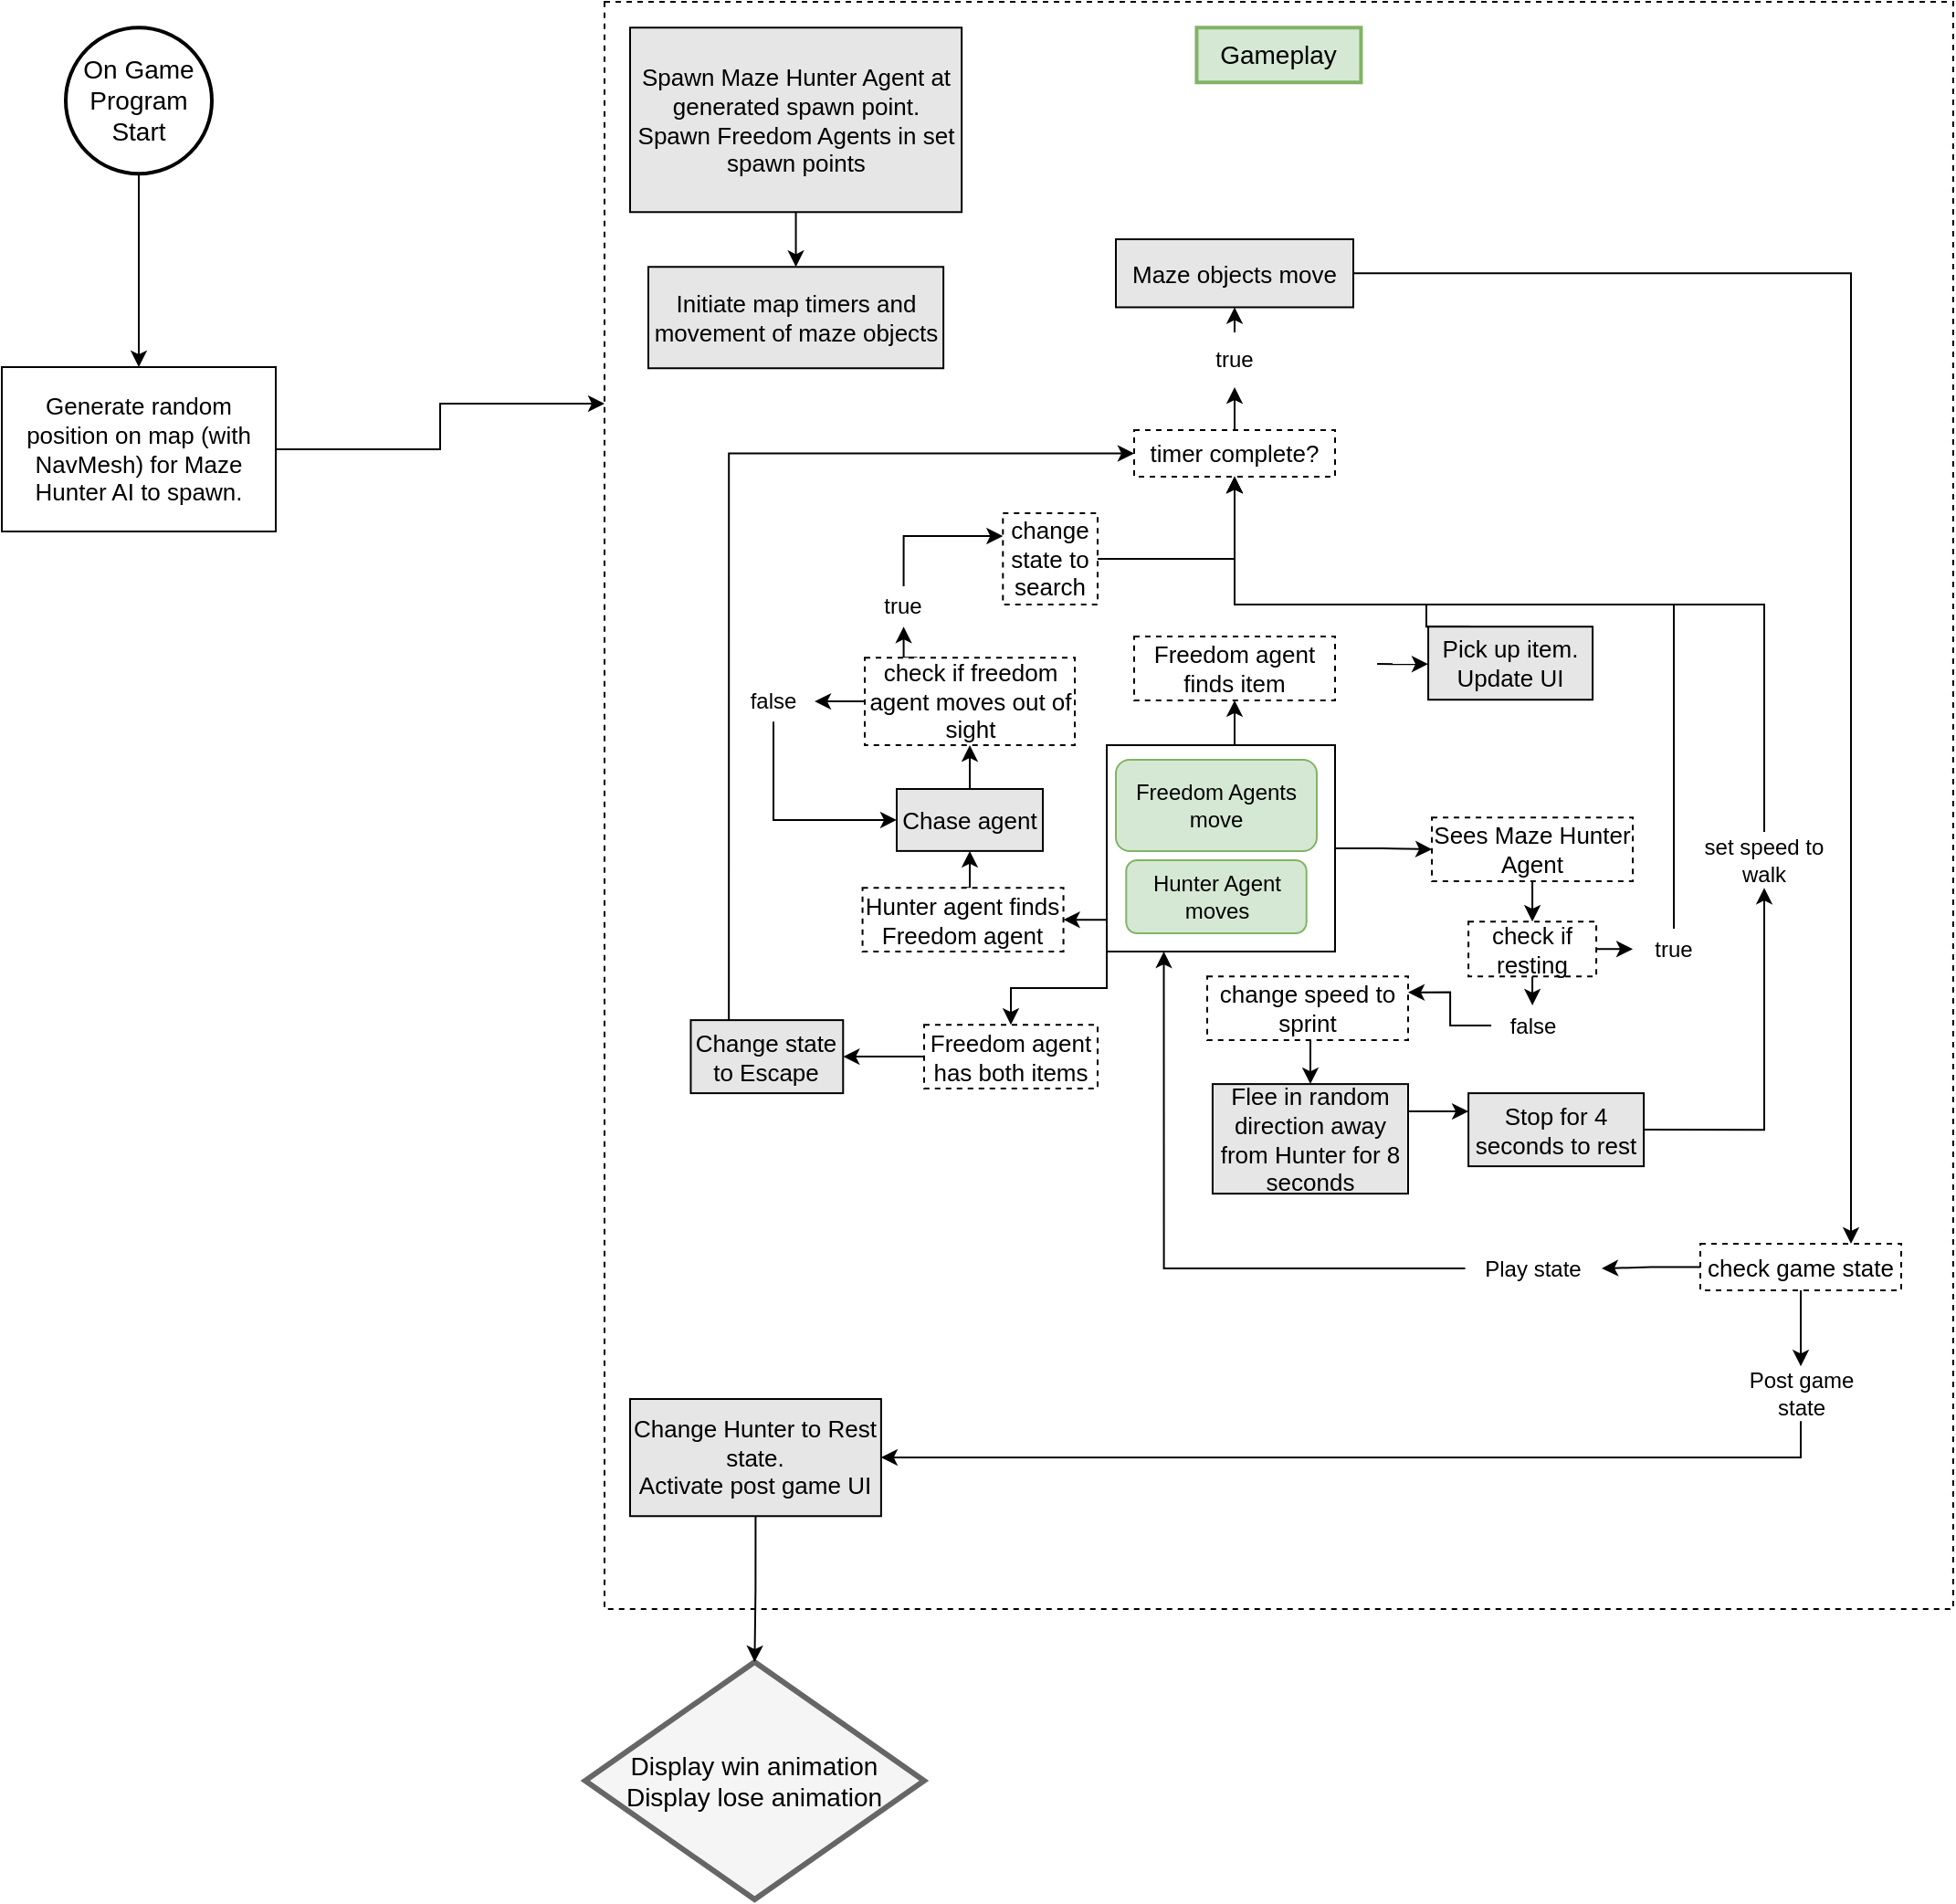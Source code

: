 <mxfile version="17.4.6" type="device"><diagram id="hPOb96KIPv0EY-iiciC_" name="Page-1"><mxGraphModel dx="2188" dy="1145" grid="1" gridSize="10" guides="1" tooltips="1" connect="1" arrows="1" fold="1" page="1" pageScale="1" pageWidth="827" pageHeight="1169" math="0" shadow="0"><root><mxCell id="0"/><mxCell id="1" parent="0"/><mxCell id="lTqneXrZ_0n_mXFb3xbH-11" value="" style="rounded=0;whiteSpace=wrap;html=1;dashed=1;fillColor=default;" parent="1" vertex="1"><mxGeometry x="400" y="120" width="738.44" height="880" as="geometry"/></mxCell><mxCell id="lTqneXrZ_0n_mXFb3xbH-12" value="Gameplay" style="text;html=1;strokeColor=#82b366;fillColor=#d5e8d4;align=center;verticalAlign=middle;whiteSpace=wrap;rounded=0;strokeWidth=2;fontSize=14;" parent="1" vertex="1"><mxGeometry x="724.22" y="134.13" width="90" height="30" as="geometry"/></mxCell><mxCell id="goOKp6G6HPT73eE-axX9-9" style="edgeStyle=orthogonalEdgeStyle;rounded=0;orthogonalLoop=1;jettySize=auto;html=1;exitX=0.5;exitY=1;exitDx=0;exitDy=0;entryX=0.5;entryY=0;entryDx=0;entryDy=0;fontSize=13;strokeWidth=1;" parent="1" source="goOKp6G6HPT73eE-axX9-7" target="goOKp6G6HPT73eE-axX9-8" edge="1"><mxGeometry relative="1" as="geometry"/></mxCell><mxCell id="goOKp6G6HPT73eE-axX9-7" value="&lt;div style=&quot;font-size: 14px;&quot;&gt;On Game Program&lt;/div&gt;&lt;div style=&quot;font-size: 14px;&quot;&gt;Start&lt;/div&gt;" style="ellipse;whiteSpace=wrap;html=1;aspect=fixed;strokeColor=#000000;fillColor=#FFFFFF;strokeWidth=2;fontSize=14;" parent="1" vertex="1"><mxGeometry x="105" y="134.13" width="80" height="80" as="geometry"/></mxCell><mxCell id="goOKp6G6HPT73eE-axX9-10" style="edgeStyle=orthogonalEdgeStyle;rounded=0;orthogonalLoop=1;jettySize=auto;html=1;exitX=1;exitY=0.5;exitDx=0;exitDy=0;entryX=0;entryY=0.25;entryDx=0;entryDy=0;fontSize=13;strokeWidth=1;" parent="1" source="goOKp6G6HPT73eE-axX9-8" target="lTqneXrZ_0n_mXFb3xbH-11" edge="1"><mxGeometry relative="1" as="geometry"><mxPoint x="365" y="398.13" as="targetPoint"/></mxGeometry></mxCell><mxCell id="goOKp6G6HPT73eE-axX9-8" value="&lt;div&gt;Generate random position on map (with NavMesh) for Maze Hunter AI to spawn.&lt;/div&gt;" style="rounded=0;whiteSpace=wrap;html=1;fontSize=13;strokeColor=#000000;strokeWidth=1;fillColor=#FFFFFF;" parent="1" vertex="1"><mxGeometry x="70" y="320" width="150" height="90" as="geometry"/></mxCell><mxCell id="msNgTRxD-wvoFkAvisY6-8" style="edgeStyle=orthogonalEdgeStyle;rounded=0;orthogonalLoop=1;jettySize=auto;html=1;exitX=1;exitY=0.5;exitDx=0;exitDy=0;entryX=0;entryY=0.5;entryDx=0;entryDy=0;" edge="1" parent="1" target="msNgTRxD-wvoFkAvisY6-6"><mxGeometry relative="1" as="geometry"><mxPoint x="823.04" y="482.56" as="sourcePoint"/></mxGeometry></mxCell><mxCell id="goOKp6G6HPT73eE-axX9-42" value="Freedom agent finds item" style="rounded=0;whiteSpace=wrap;html=1;dashed=1;fontSize=13;strokeColor=#000000;strokeWidth=1;fillColor=default;" parent="1" vertex="1"><mxGeometry x="690" y="467.56" width="110" height="34.88" as="geometry"/></mxCell><mxCell id="goOKp6G6HPT73eE-axX9-160" value="&lt;div&gt;Display win animation&lt;/div&gt;&lt;div&gt;Display lose animation&lt;br&gt;&lt;/div&gt;" style="rhombus;whiteSpace=wrap;html=1;fontSize=14;strokeWidth=3;fillColor=#f5f5f5;fontColor=#000000;strokeColor=#666666;" parent="1" vertex="1"><mxGeometry x="389.4" y="1029" width="185.6" height="130" as="geometry"/></mxCell><mxCell id="msNgTRxD-wvoFkAvisY6-5" style="edgeStyle=orthogonalEdgeStyle;rounded=0;orthogonalLoop=1;jettySize=auto;html=1;exitX=0.5;exitY=1;exitDx=0;exitDy=0;entryX=0.5;entryY=0;entryDx=0;entryDy=0;" edge="1" parent="1" source="goOKp6G6HPT73eE-axX9-191" target="msNgTRxD-wvoFkAvisY6-3"><mxGeometry relative="1" as="geometry"/></mxCell><mxCell id="goOKp6G6HPT73eE-axX9-191" value="&lt;div&gt;Spawn Maze Hunter Agent at generated spawn point.&lt;/div&gt;&lt;div&gt;Spawn Freedom Agents in set spawn points&lt;br&gt;&lt;/div&gt;" style="rounded=0;whiteSpace=wrap;html=1;fontSize=13;strokeColor=#000000;strokeWidth=1;fillColor=#E6E6E6;" parent="1" vertex="1"><mxGeometry x="414" y="134.13" width="181.56" height="101" as="geometry"/></mxCell><mxCell id="msNgTRxD-wvoFkAvisY6-98" style="edgeStyle=orthogonalEdgeStyle;rounded=0;orthogonalLoop=1;jettySize=auto;html=1;exitX=0.5;exitY=1;exitDx=0;exitDy=0;entryX=0.5;entryY=0;entryDx=0;entryDy=0;" edge="1" parent="1" source="goOKp6G6HPT73eE-axX9-197" target="goOKp6G6HPT73eE-axX9-160"><mxGeometry relative="1" as="geometry"/></mxCell><mxCell id="goOKp6G6HPT73eE-axX9-197" value="&lt;div&gt;Change Hunter to Rest state.&lt;/div&gt;&lt;div&gt;Activate post game UI&lt;br&gt;&lt;/div&gt;" style="rounded=0;whiteSpace=wrap;html=1;fontSize=13;strokeColor=#000000;strokeWidth=1;fillColor=#E6E6E6;" parent="1" vertex="1"><mxGeometry x="414" y="885" width="137.44" height="64.13" as="geometry"/></mxCell><mxCell id="msNgTRxD-wvoFkAvisY6-3" value="Initiate map timers and movement of maze objects" style="rounded=0;whiteSpace=wrap;html=1;fontSize=13;strokeColor=#000000;strokeWidth=1;fillColor=#E6E6E6;" vertex="1" parent="1"><mxGeometry x="424.0" y="265.13" width="161.56" height="55.5" as="geometry"/></mxCell><mxCell id="msNgTRxD-wvoFkAvisY6-27" style="edgeStyle=orthogonalEdgeStyle;rounded=0;orthogonalLoop=1;jettySize=auto;html=1;exitX=0.5;exitY=0;exitDx=0;exitDy=0;entryX=0.5;entryY=1;entryDx=0;entryDy=0;" edge="1" parent="1" source="msNgTRxD-wvoFkAvisY6-24" target="goOKp6G6HPT73eE-axX9-42"><mxGeometry relative="1" as="geometry"/></mxCell><mxCell id="msNgTRxD-wvoFkAvisY6-67" style="edgeStyle=orthogonalEdgeStyle;rounded=0;orthogonalLoop=1;jettySize=auto;html=1;exitX=0;exitY=0.75;exitDx=0;exitDy=0;entryX=1;entryY=0.5;entryDx=0;entryDy=0;" edge="1" parent="1" source="msNgTRxD-wvoFkAvisY6-24" target="msNgTRxD-wvoFkAvisY6-29"><mxGeometry relative="1" as="geometry"><Array as="points"><mxPoint x="675" y="623"/></Array></mxGeometry></mxCell><mxCell id="msNgTRxD-wvoFkAvisY6-88" style="edgeStyle=orthogonalEdgeStyle;rounded=0;orthogonalLoop=1;jettySize=auto;html=1;exitX=0;exitY=1;exitDx=0;exitDy=0;entryX=0.5;entryY=0;entryDx=0;entryDy=0;" edge="1" parent="1" source="msNgTRxD-wvoFkAvisY6-24" target="msNgTRxD-wvoFkAvisY6-87"><mxGeometry relative="1" as="geometry"/></mxCell><mxCell id="msNgTRxD-wvoFkAvisY6-104" style="edgeStyle=orthogonalEdgeStyle;rounded=0;orthogonalLoop=1;jettySize=auto;html=1;exitX=1;exitY=0.5;exitDx=0;exitDy=0;entryX=0;entryY=0.5;entryDx=0;entryDy=0;" edge="1" parent="1" source="msNgTRxD-wvoFkAvisY6-24" target="msNgTRxD-wvoFkAvisY6-10"><mxGeometry relative="1" as="geometry"/></mxCell><mxCell id="msNgTRxD-wvoFkAvisY6-24" value="" style="rounded=0;whiteSpace=wrap;html=1;" vertex="1" parent="1"><mxGeometry x="675" y="527" width="125" height="113" as="geometry"/></mxCell><mxCell id="msNgTRxD-wvoFkAvisY6-4" value="Freedom Agents move" style="rounded=1;whiteSpace=wrap;html=1;fillColor=#d5e8d4;strokeColor=#82b366;" vertex="1" parent="1"><mxGeometry x="680" y="535" width="110" height="50" as="geometry"/></mxCell><mxCell id="msNgTRxD-wvoFkAvisY6-34" style="edgeStyle=orthogonalEdgeStyle;rounded=0;orthogonalLoop=1;jettySize=auto;html=1;exitX=0.25;exitY=0;exitDx=0;exitDy=0;entryX=0.5;entryY=1;entryDx=0;entryDy=0;" edge="1" parent="1" source="msNgTRxD-wvoFkAvisY6-6" target="msNgTRxD-wvoFkAvisY6-12"><mxGeometry relative="1" as="geometry"><Array as="points"><mxPoint x="850" y="450"/><mxPoint x="745" y="450"/></Array></mxGeometry></mxCell><mxCell id="msNgTRxD-wvoFkAvisY6-6" value="&lt;div&gt;Pick up item.&lt;/div&gt;&lt;div&gt;Update UI&lt;br&gt;&lt;/div&gt;" style="rounded=0;whiteSpace=wrap;html=1;fontSize=13;strokeColor=#000000;strokeWidth=1;fillColor=#E6E6E6;" vertex="1" parent="1"><mxGeometry x="851.04" y="462.12" width="90" height="40" as="geometry"/></mxCell><mxCell id="msNgTRxD-wvoFkAvisY6-95" style="edgeStyle=orthogonalEdgeStyle;rounded=0;orthogonalLoop=1;jettySize=auto;html=1;exitX=1;exitY=0.5;exitDx=0;exitDy=0;entryX=0.75;entryY=0;entryDx=0;entryDy=0;" edge="1" parent="1" source="msNgTRxD-wvoFkAvisY6-9" target="msNgTRxD-wvoFkAvisY6-92"><mxGeometry relative="1" as="geometry"/></mxCell><mxCell id="msNgTRxD-wvoFkAvisY6-9" value="Maze objects move" style="rounded=0;whiteSpace=wrap;html=1;fontSize=13;strokeColor=#000000;strokeWidth=1;fillColor=#E6E6E6;" vertex="1" parent="1"><mxGeometry x="680" y="250" width="130" height="37.25" as="geometry"/></mxCell><mxCell id="msNgTRxD-wvoFkAvisY6-43" style="edgeStyle=orthogonalEdgeStyle;rounded=0;orthogonalLoop=1;jettySize=auto;html=1;exitX=0.5;exitY=1;exitDx=0;exitDy=0;entryX=0.5;entryY=0;entryDx=0;entryDy=0;" edge="1" parent="1" source="msNgTRxD-wvoFkAvisY6-10" target="msNgTRxD-wvoFkAvisY6-42"><mxGeometry relative="1" as="geometry"/></mxCell><mxCell id="msNgTRxD-wvoFkAvisY6-10" value="Sees Maze Hunter Agent" style="rounded=0;whiteSpace=wrap;html=1;dashed=1;fontSize=13;strokeColor=#000000;strokeWidth=1;fillColor=default;" vertex="1" parent="1"><mxGeometry x="853.04" y="566.62" width="110" height="34.88" as="geometry"/></mxCell><mxCell id="msNgTRxD-wvoFkAvisY6-65" style="edgeStyle=orthogonalEdgeStyle;rounded=0;orthogonalLoop=1;jettySize=auto;html=1;exitX=1;exitY=0.25;exitDx=0;exitDy=0;entryX=0;entryY=0.25;entryDx=0;entryDy=0;" edge="1" parent="1" source="msNgTRxD-wvoFkAvisY6-11" target="msNgTRxD-wvoFkAvisY6-38"><mxGeometry relative="1" as="geometry"/></mxCell><mxCell id="msNgTRxD-wvoFkAvisY6-11" value="Flee in random direction away from Hunter for 8 seconds" style="rounded=0;whiteSpace=wrap;html=1;fontSize=13;strokeColor=#000000;strokeWidth=1;fillColor=#E6E6E6;" vertex="1" parent="1"><mxGeometry x="732.97" y="712.56" width="107.03" height="60" as="geometry"/></mxCell><mxCell id="msNgTRxD-wvoFkAvisY6-15" style="edgeStyle=orthogonalEdgeStyle;rounded=0;orthogonalLoop=1;jettySize=auto;html=1;exitX=0.5;exitY=0;exitDx=0;exitDy=0;entryX=0.5;entryY=1;entryDx=0;entryDy=0;" edge="1" parent="1" source="msNgTRxD-wvoFkAvisY6-12" target="msNgTRxD-wvoFkAvisY6-14"><mxGeometry relative="1" as="geometry"/></mxCell><mxCell id="msNgTRxD-wvoFkAvisY6-12" value="timer complete?" style="rounded=0;whiteSpace=wrap;html=1;dashed=1;fontSize=13;strokeColor=#000000;strokeWidth=1;fillColor=default;" vertex="1" parent="1"><mxGeometry x="690" y="354.5" width="110" height="25.5" as="geometry"/></mxCell><mxCell id="msNgTRxD-wvoFkAvisY6-16" style="edgeStyle=orthogonalEdgeStyle;rounded=0;orthogonalLoop=1;jettySize=auto;html=1;exitX=0.5;exitY=0;exitDx=0;exitDy=0;entryX=0.5;entryY=1;entryDx=0;entryDy=0;" edge="1" parent="1" source="msNgTRxD-wvoFkAvisY6-14" target="msNgTRxD-wvoFkAvisY6-9"><mxGeometry relative="1" as="geometry"/></mxCell><mxCell id="msNgTRxD-wvoFkAvisY6-14" value="true" style="text;html=1;strokeColor=none;fillColor=none;align=center;verticalAlign=middle;whiteSpace=wrap;rounded=0;" vertex="1" parent="1"><mxGeometry x="715" y="301" width="60" height="30" as="geometry"/></mxCell><mxCell id="msNgTRxD-wvoFkAvisY6-23" value="Hunter Agent moves" style="rounded=1;whiteSpace=wrap;html=1;fillColor=#d5e8d4;strokeColor=#82b366;" vertex="1" parent="1"><mxGeometry x="685.64" y="590" width="98.72" height="40" as="geometry"/></mxCell><mxCell id="msNgTRxD-wvoFkAvisY6-32" style="edgeStyle=orthogonalEdgeStyle;rounded=0;orthogonalLoop=1;jettySize=auto;html=1;exitX=0.5;exitY=0;exitDx=0;exitDy=0;entryX=0.5;entryY=1;entryDx=0;entryDy=0;" edge="1" parent="1" source="msNgTRxD-wvoFkAvisY6-29" target="msNgTRxD-wvoFkAvisY6-30"><mxGeometry relative="1" as="geometry"/></mxCell><mxCell id="msNgTRxD-wvoFkAvisY6-29" value="Hunter agent finds Freedom agent" style="rounded=0;whiteSpace=wrap;html=1;dashed=1;fontSize=13;strokeColor=#000000;strokeWidth=1;fillColor=default;" vertex="1" parent="1"><mxGeometry x="541.28" y="605.12" width="110" height="34.88" as="geometry"/></mxCell><mxCell id="msNgTRxD-wvoFkAvisY6-69" style="edgeStyle=orthogonalEdgeStyle;rounded=0;orthogonalLoop=1;jettySize=auto;html=1;exitX=0.5;exitY=0;exitDx=0;exitDy=0;entryX=0.5;entryY=1;entryDx=0;entryDy=0;" edge="1" parent="1" source="msNgTRxD-wvoFkAvisY6-30" target="msNgTRxD-wvoFkAvisY6-68"><mxGeometry relative="1" as="geometry"/></mxCell><mxCell id="msNgTRxD-wvoFkAvisY6-30" value="Chase agent" style="rounded=0;whiteSpace=wrap;html=1;fontSize=13;strokeColor=#000000;strokeWidth=1;fillColor=#E6E6E6;" vertex="1" parent="1"><mxGeometry x="560" y="551" width="80" height="33.94" as="geometry"/></mxCell><mxCell id="msNgTRxD-wvoFkAvisY6-63" style="edgeStyle=orthogonalEdgeStyle;rounded=0;orthogonalLoop=1;jettySize=auto;html=1;exitX=1;exitY=0.5;exitDx=0;exitDy=0;entryX=0.5;entryY=1;entryDx=0;entryDy=0;" edge="1" parent="1" source="msNgTRxD-wvoFkAvisY6-38" target="msNgTRxD-wvoFkAvisY6-51"><mxGeometry relative="1" as="geometry"/></mxCell><mxCell id="msNgTRxD-wvoFkAvisY6-38" value="Stop for 4 seconds to rest" style="rounded=0;whiteSpace=wrap;html=1;fontSize=13;strokeColor=#000000;strokeWidth=1;fillColor=#E6E6E6;" vertex="1" parent="1"><mxGeometry x="873.04" y="717.56" width="96.02" height="40" as="geometry"/></mxCell><mxCell id="msNgTRxD-wvoFkAvisY6-58" style="edgeStyle=orthogonalEdgeStyle;rounded=0;orthogonalLoop=1;jettySize=auto;html=1;exitX=0.5;exitY=1;exitDx=0;exitDy=0;entryX=0.5;entryY=0;entryDx=0;entryDy=0;" edge="1" parent="1" source="msNgTRxD-wvoFkAvisY6-40" target="msNgTRxD-wvoFkAvisY6-11"><mxGeometry relative="1" as="geometry"/></mxCell><mxCell id="msNgTRxD-wvoFkAvisY6-40" value="change speed to sprint" style="rounded=0;whiteSpace=wrap;html=1;dashed=1;fontSize=13;strokeColor=#000000;strokeWidth=1;fillColor=default;" vertex="1" parent="1"><mxGeometry x="730" y="653.62" width="110" height="34.88" as="geometry"/></mxCell><mxCell id="msNgTRxD-wvoFkAvisY6-45" style="edgeStyle=orthogonalEdgeStyle;rounded=0;orthogonalLoop=1;jettySize=auto;html=1;exitX=0.5;exitY=1;exitDx=0;exitDy=0;entryX=0.5;entryY=0;entryDx=0;entryDy=0;" edge="1" parent="1" source="msNgTRxD-wvoFkAvisY6-42" target="msNgTRxD-wvoFkAvisY6-44"><mxGeometry relative="1" as="geometry"/></mxCell><mxCell id="msNgTRxD-wvoFkAvisY6-56" style="edgeStyle=orthogonalEdgeStyle;rounded=0;orthogonalLoop=1;jettySize=auto;html=1;exitX=1;exitY=0.5;exitDx=0;exitDy=0;entryX=0;entryY=0.5;entryDx=0;entryDy=0;" edge="1" parent="1" source="msNgTRxD-wvoFkAvisY6-42" target="msNgTRxD-wvoFkAvisY6-50"><mxGeometry relative="1" as="geometry"/></mxCell><mxCell id="msNgTRxD-wvoFkAvisY6-42" value="check if resting" style="rounded=0;whiteSpace=wrap;html=1;dashed=1;fontSize=13;strokeColor=#000000;strokeWidth=1;fillColor=default;" vertex="1" parent="1"><mxGeometry x="873.04" y="623.62" width="70" height="30" as="geometry"/></mxCell><mxCell id="msNgTRxD-wvoFkAvisY6-57" style="edgeStyle=orthogonalEdgeStyle;rounded=0;orthogonalLoop=1;jettySize=auto;html=1;exitX=0;exitY=0.5;exitDx=0;exitDy=0;entryX=1;entryY=0.25;entryDx=0;entryDy=0;" edge="1" parent="1" source="msNgTRxD-wvoFkAvisY6-44" target="msNgTRxD-wvoFkAvisY6-40"><mxGeometry relative="1" as="geometry"><Array as="points"><mxPoint x="863.04" y="680.56"/><mxPoint x="863.04" y="662.56"/></Array></mxGeometry></mxCell><mxCell id="msNgTRxD-wvoFkAvisY6-44" value="false" style="text;html=1;strokeColor=none;fillColor=none;align=center;verticalAlign=middle;whiteSpace=wrap;rounded=0;" vertex="1" parent="1"><mxGeometry x="885.54" y="669.44" width="45" height="22.12" as="geometry"/></mxCell><mxCell id="msNgTRxD-wvoFkAvisY6-61" style="edgeStyle=orthogonalEdgeStyle;rounded=0;orthogonalLoop=1;jettySize=auto;html=1;exitX=0.5;exitY=0;exitDx=0;exitDy=0;entryX=0.5;entryY=1;entryDx=0;entryDy=0;" edge="1" parent="1" source="msNgTRxD-wvoFkAvisY6-50" target="msNgTRxD-wvoFkAvisY6-12"><mxGeometry relative="1" as="geometry"><Array as="points"><mxPoint x="986" y="450"/><mxPoint x="745" y="450"/></Array></mxGeometry></mxCell><mxCell id="msNgTRxD-wvoFkAvisY6-50" value="true" style="text;html=1;strokeColor=none;fillColor=none;align=center;verticalAlign=middle;whiteSpace=wrap;rounded=0;" vertex="1" parent="1"><mxGeometry x="963.04" y="627.56" width="45" height="22.12" as="geometry"/></mxCell><mxCell id="msNgTRxD-wvoFkAvisY6-103" style="edgeStyle=orthogonalEdgeStyle;rounded=0;orthogonalLoop=1;jettySize=auto;html=1;exitX=0.5;exitY=0;exitDx=0;exitDy=0;entryX=0.5;entryY=1;entryDx=0;entryDy=0;" edge="1" parent="1" source="msNgTRxD-wvoFkAvisY6-51" target="msNgTRxD-wvoFkAvisY6-12"><mxGeometry relative="1" as="geometry"><Array as="points"><mxPoint x="1035" y="450"/><mxPoint x="745" y="450"/></Array></mxGeometry></mxCell><mxCell id="msNgTRxD-wvoFkAvisY6-51" value="set speed to walk" style="text;html=1;strokeColor=none;fillColor=none;align=center;verticalAlign=middle;whiteSpace=wrap;rounded=0;" vertex="1" parent="1"><mxGeometry x="1000" y="574.51" width="70" height="30.61" as="geometry"/></mxCell><mxCell id="msNgTRxD-wvoFkAvisY6-79" style="edgeStyle=orthogonalEdgeStyle;rounded=0;orthogonalLoop=1;jettySize=auto;html=1;exitX=0;exitY=0.5;exitDx=0;exitDy=0;entryX=1;entryY=0.5;entryDx=0;entryDy=0;" edge="1" parent="1" source="msNgTRxD-wvoFkAvisY6-68" target="msNgTRxD-wvoFkAvisY6-70"><mxGeometry relative="1" as="geometry"/></mxCell><mxCell id="msNgTRxD-wvoFkAvisY6-82" style="edgeStyle=orthogonalEdgeStyle;rounded=0;orthogonalLoop=1;jettySize=auto;html=1;exitX=0.25;exitY=0;exitDx=0;exitDy=0;entryX=0.5;entryY=1;entryDx=0;entryDy=0;" edge="1" parent="1" source="msNgTRxD-wvoFkAvisY6-68" target="msNgTRxD-wvoFkAvisY6-75"><mxGeometry relative="1" as="geometry"/></mxCell><mxCell id="msNgTRxD-wvoFkAvisY6-68" value="check if freedom agent moves out of sight" style="rounded=0;whiteSpace=wrap;html=1;dashed=1;fontSize=13;strokeColor=#000000;strokeWidth=1;fillColor=default;" vertex="1" parent="1"><mxGeometry x="542.5" y="479.12" width="115" height="47.88" as="geometry"/></mxCell><mxCell id="msNgTRxD-wvoFkAvisY6-80" style="edgeStyle=orthogonalEdgeStyle;rounded=0;orthogonalLoop=1;jettySize=auto;html=1;exitX=0.5;exitY=1;exitDx=0;exitDy=0;entryX=0;entryY=0.5;entryDx=0;entryDy=0;" edge="1" parent="1" source="msNgTRxD-wvoFkAvisY6-70" target="msNgTRxD-wvoFkAvisY6-30"><mxGeometry relative="1" as="geometry"/></mxCell><mxCell id="msNgTRxD-wvoFkAvisY6-70" value="false" style="text;html=1;strokeColor=none;fillColor=none;align=center;verticalAlign=middle;whiteSpace=wrap;rounded=0;" vertex="1" parent="1"><mxGeometry x="470.0" y="492" width="45" height="22.12" as="geometry"/></mxCell><mxCell id="msNgTRxD-wvoFkAvisY6-84" style="edgeStyle=orthogonalEdgeStyle;rounded=0;orthogonalLoop=1;jettySize=auto;html=1;exitX=0.5;exitY=0;exitDx=0;exitDy=0;entryX=0;entryY=0.25;entryDx=0;entryDy=0;" edge="1" parent="1" source="msNgTRxD-wvoFkAvisY6-75" target="msNgTRxD-wvoFkAvisY6-83"><mxGeometry relative="1" as="geometry"/></mxCell><mxCell id="msNgTRxD-wvoFkAvisY6-75" value="true" style="text;html=1;strokeColor=none;fillColor=none;align=center;verticalAlign=middle;whiteSpace=wrap;rounded=0;" vertex="1" parent="1"><mxGeometry x="541.28" y="440" width="45" height="22.12" as="geometry"/></mxCell><mxCell id="msNgTRxD-wvoFkAvisY6-85" style="edgeStyle=orthogonalEdgeStyle;rounded=0;orthogonalLoop=1;jettySize=auto;html=1;exitX=1;exitY=0.5;exitDx=0;exitDy=0;entryX=0.5;entryY=1;entryDx=0;entryDy=0;" edge="1" parent="1" source="msNgTRxD-wvoFkAvisY6-83" target="msNgTRxD-wvoFkAvisY6-12"><mxGeometry relative="1" as="geometry"/></mxCell><mxCell id="msNgTRxD-wvoFkAvisY6-83" value="change state to search" style="rounded=0;whiteSpace=wrap;html=1;dashed=1;fontSize=13;strokeColor=#000000;strokeWidth=1;fillColor=default;" vertex="1" parent="1"><mxGeometry x="618.15" y="400" width="51.85" height="50" as="geometry"/></mxCell><mxCell id="msNgTRxD-wvoFkAvisY6-90" style="edgeStyle=orthogonalEdgeStyle;rounded=0;orthogonalLoop=1;jettySize=auto;html=1;exitX=0;exitY=0.5;exitDx=0;exitDy=0;entryX=1;entryY=0.5;entryDx=0;entryDy=0;" edge="1" parent="1" source="msNgTRxD-wvoFkAvisY6-87" target="msNgTRxD-wvoFkAvisY6-89"><mxGeometry relative="1" as="geometry"/></mxCell><mxCell id="msNgTRxD-wvoFkAvisY6-87" value="Freedom agent has both items" style="rounded=0;whiteSpace=wrap;html=1;dashed=1;fontSize=13;strokeColor=#000000;strokeWidth=1;fillColor=default;" vertex="1" parent="1"><mxGeometry x="575" y="680.12" width="95" height="34.88" as="geometry"/></mxCell><mxCell id="msNgTRxD-wvoFkAvisY6-91" style="edgeStyle=orthogonalEdgeStyle;rounded=0;orthogonalLoop=1;jettySize=auto;html=1;exitX=0.25;exitY=0;exitDx=0;exitDy=0;entryX=0;entryY=0.5;entryDx=0;entryDy=0;" edge="1" parent="1" source="msNgTRxD-wvoFkAvisY6-89" target="msNgTRxD-wvoFkAvisY6-12"><mxGeometry relative="1" as="geometry"/></mxCell><mxCell id="msNgTRxD-wvoFkAvisY6-89" value="Change state to Escape" style="rounded=0;whiteSpace=wrap;html=1;fontSize=13;strokeColor=#000000;strokeWidth=1;fillColor=#E6E6E6;" vertex="1" parent="1"><mxGeometry x="447.23" y="677.56" width="83.41" height="40" as="geometry"/></mxCell><mxCell id="msNgTRxD-wvoFkAvisY6-96" style="edgeStyle=orthogonalEdgeStyle;rounded=0;orthogonalLoop=1;jettySize=auto;html=1;exitX=0.5;exitY=1;exitDx=0;exitDy=0;entryX=0.5;entryY=0;entryDx=0;entryDy=0;" edge="1" parent="1" source="msNgTRxD-wvoFkAvisY6-92" target="msNgTRxD-wvoFkAvisY6-94"><mxGeometry relative="1" as="geometry"/></mxCell><mxCell id="msNgTRxD-wvoFkAvisY6-101" style="edgeStyle=orthogonalEdgeStyle;rounded=0;orthogonalLoop=1;jettySize=auto;html=1;exitX=0;exitY=0.5;exitDx=0;exitDy=0;entryX=1;entryY=0.5;entryDx=0;entryDy=0;" edge="1" parent="1" source="msNgTRxD-wvoFkAvisY6-92" target="msNgTRxD-wvoFkAvisY6-99"><mxGeometry relative="1" as="geometry"/></mxCell><mxCell id="msNgTRxD-wvoFkAvisY6-92" value="check game state" style="rounded=0;whiteSpace=wrap;html=1;dashed=1;fontSize=13;strokeColor=#000000;strokeWidth=1;fillColor=default;" vertex="1" parent="1"><mxGeometry x="1000" y="800" width="110" height="25.5" as="geometry"/></mxCell><mxCell id="msNgTRxD-wvoFkAvisY6-97" style="edgeStyle=orthogonalEdgeStyle;rounded=0;orthogonalLoop=1;jettySize=auto;html=1;exitX=0.5;exitY=1;exitDx=0;exitDy=0;entryX=1;entryY=0.5;entryDx=0;entryDy=0;" edge="1" parent="1" source="msNgTRxD-wvoFkAvisY6-94" target="goOKp6G6HPT73eE-axX9-197"><mxGeometry relative="1" as="geometry"><Array as="points"><mxPoint x="1055" y="917"/><mxPoint x="551" y="917"/></Array></mxGeometry></mxCell><mxCell id="msNgTRxD-wvoFkAvisY6-94" value="Post game state" style="text;html=1;strokeColor=none;fillColor=none;align=center;verticalAlign=middle;whiteSpace=wrap;rounded=0;" vertex="1" parent="1"><mxGeometry x="1014.61" y="867.07" width="80.78" height="30" as="geometry"/></mxCell><mxCell id="msNgTRxD-wvoFkAvisY6-102" style="edgeStyle=orthogonalEdgeStyle;rounded=0;orthogonalLoop=1;jettySize=auto;html=1;exitX=0;exitY=0.5;exitDx=0;exitDy=0;entryX=0.25;entryY=1;entryDx=0;entryDy=0;" edge="1" parent="1" source="msNgTRxD-wvoFkAvisY6-99" target="msNgTRxD-wvoFkAvisY6-24"><mxGeometry relative="1" as="geometry"/></mxCell><mxCell id="msNgTRxD-wvoFkAvisY6-99" value="Play state" style="text;html=1;strokeColor=none;fillColor=none;align=center;verticalAlign=middle;whiteSpace=wrap;rounded=0;" vertex="1" parent="1"><mxGeometry x="871.26" y="798.5" width="74.76" height="30" as="geometry"/></mxCell></root></mxGraphModel></diagram></mxfile>